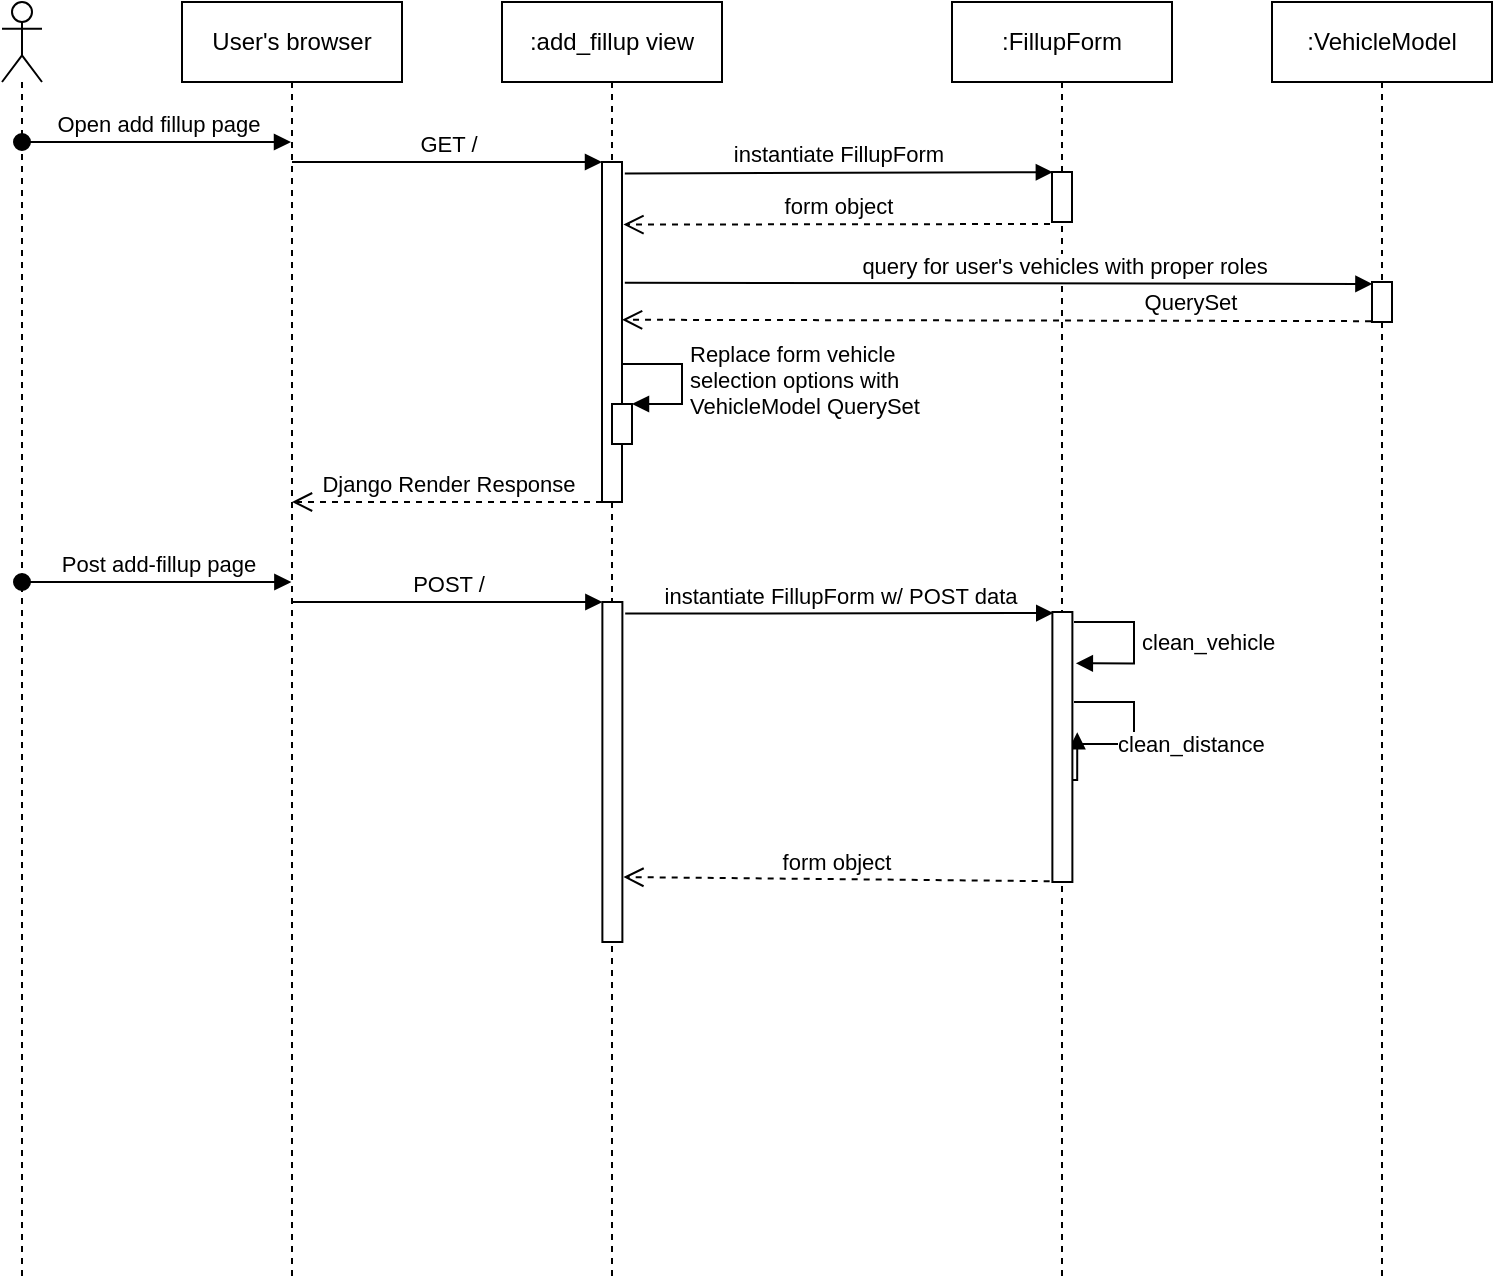 <mxfile version="15.5.9" type="github">
  <diagram id="zq4EDngElbWwZI230A72" name="Page-1">
    <mxGraphModel dx="1211" dy="788" grid="1" gridSize="10" guides="1" tooltips="1" connect="1" arrows="1" fold="1" page="1" pageScale="1" pageWidth="1169" pageHeight="827" math="0" shadow="0">
      <root>
        <mxCell id="0" />
        <mxCell id="1" parent="0" />
        <mxCell id="rrvN5EUfyGgxll58mSvy-3" value=":FillupForm" style="shape=umlLifeline;perimeter=lifelinePerimeter;whiteSpace=wrap;html=1;container=1;collapsible=0;recursiveResize=0;outlineConnect=0;" vertex="1" parent="1">
          <mxGeometry x="585" y="80" width="110" height="640" as="geometry" />
        </mxCell>
        <mxCell id="rrvN5EUfyGgxll58mSvy-9" value="" style="html=1;points=[];perimeter=orthogonalPerimeter;" vertex="1" parent="rrvN5EUfyGgxll58mSvy-3">
          <mxGeometry x="50" y="85" width="10" height="25" as="geometry" />
        </mxCell>
        <mxCell id="rrvN5EUfyGgxll58mSvy-41" value="clean_distance" style="edgeStyle=orthogonalEdgeStyle;html=1;align=left;spacingLeft=2;endArrow=block;rounded=0;entryX=1.243;entryY=0.445;comic=0;entryDx=0;entryDy=0;entryPerimeter=0;" edge="1" parent="rrvN5EUfyGgxll58mSvy-3" target="rrvN5EUfyGgxll58mSvy-29">
          <mxGeometry relative="1" as="geometry">
            <mxPoint x="61.0" y="350" as="sourcePoint" />
            <Array as="points">
              <mxPoint x="91" y="350" />
              <mxPoint x="91" y="371" />
              <mxPoint x="60" y="371" />
              <mxPoint x="60" y="389" />
              <mxPoint x="63" y="389" />
            </Array>
            <mxPoint x="70" y="370" as="targetPoint" />
          </mxGeometry>
        </mxCell>
        <mxCell id="rrvN5EUfyGgxll58mSvy-1" value="User&#39;s browser" style="shape=umlLifeline;perimeter=lifelinePerimeter;whiteSpace=wrap;html=1;container=1;collapsible=0;recursiveResize=0;outlineConnect=0;" vertex="1" parent="1">
          <mxGeometry x="200" y="80" width="110" height="640" as="geometry" />
        </mxCell>
        <mxCell id="rrvN5EUfyGgxll58mSvy-2" value=":add_fillup view" style="shape=umlLifeline;perimeter=lifelinePerimeter;whiteSpace=wrap;html=1;container=1;collapsible=0;recursiveResize=0;outlineConnect=0;" vertex="1" parent="1">
          <mxGeometry x="360" y="80" width="110" height="640" as="geometry" />
        </mxCell>
        <mxCell id="rrvN5EUfyGgxll58mSvy-29" value="" style="html=1;points=[];perimeter=orthogonalPerimeter;" vertex="1" parent="rrvN5EUfyGgxll58mSvy-2">
          <mxGeometry x="275.19" y="305" width="10" height="135" as="geometry" />
        </mxCell>
        <mxCell id="rrvN5EUfyGgxll58mSvy-21" value="Replace form vehicle&lt;br&gt;selection options with&lt;br&gt;VehicleModel QuerySet" style="edgeStyle=orthogonalEdgeStyle;html=1;align=left;spacingLeft=2;endArrow=block;rounded=0;entryX=1;entryY=0;comic=0;" edge="1" target="rrvN5EUfyGgxll58mSvy-20" parent="rrvN5EUfyGgxll58mSvy-2">
          <mxGeometry relative="1" as="geometry">
            <mxPoint x="60" y="181" as="sourcePoint" />
            <Array as="points">
              <mxPoint x="90" y="181" />
              <mxPoint x="90" y="201" />
            </Array>
          </mxGeometry>
        </mxCell>
        <mxCell id="rrvN5EUfyGgxll58mSvy-22" value="" style="html=1;points=[];perimeter=orthogonalPerimeter;" vertex="1" parent="rrvN5EUfyGgxll58mSvy-2">
          <mxGeometry x="50" y="80" width="10" height="170" as="geometry" />
        </mxCell>
        <mxCell id="rrvN5EUfyGgxll58mSvy-25" value="Django Render Response" style="html=1;verticalAlign=bottom;endArrow=open;dashed=1;endSize=8;rounded=0;comic=0;" edge="1" parent="rrvN5EUfyGgxll58mSvy-2" target="rrvN5EUfyGgxll58mSvy-1">
          <mxGeometry relative="1" as="geometry">
            <mxPoint x="50" y="250" as="sourcePoint" />
            <mxPoint x="-30" y="250" as="targetPoint" />
          </mxGeometry>
        </mxCell>
        <mxCell id="rrvN5EUfyGgxll58mSvy-27" value="" style="html=1;points=[];perimeter=orthogonalPerimeter;" vertex="1" parent="rrvN5EUfyGgxll58mSvy-2">
          <mxGeometry x="50.19" y="300" width="10" height="170" as="geometry" />
        </mxCell>
        <mxCell id="rrvN5EUfyGgxll58mSvy-31" value="Post add-fillup page" style="html=1;verticalAlign=bottom;startArrow=oval;startFill=1;endArrow=block;startSize=8;rounded=0;" edge="1" parent="rrvN5EUfyGgxll58mSvy-2">
          <mxGeometry width="60" relative="1" as="geometry">
            <mxPoint x="-240.0" y="290" as="sourcePoint" />
            <mxPoint x="-105.31" y="290" as="targetPoint" />
            <Array as="points">
              <mxPoint x="-179.81" y="290" />
            </Array>
          </mxGeometry>
        </mxCell>
        <mxCell id="rrvN5EUfyGgxll58mSvy-32" value="POST /" style="html=1;verticalAlign=bottom;endArrow=block;rounded=0;" edge="1" parent="rrvN5EUfyGgxll58mSvy-2">
          <mxGeometry width="80" relative="1" as="geometry">
            <mxPoint x="-105.0" y="300" as="sourcePoint" />
            <mxPoint x="50.19" y="300" as="targetPoint" />
            <Array as="points">
              <mxPoint x="10.19" y="300" />
            </Array>
          </mxGeometry>
        </mxCell>
        <mxCell id="rrvN5EUfyGgxll58mSvy-33" value="instantiate FillupForm w/ POST data" style="html=1;verticalAlign=bottom;endArrow=block;rounded=0;entryX=0.043;entryY=0.004;entryDx=0;entryDy=0;entryPerimeter=0;bendable=0;comic=0;exitX=1.141;exitY=0.034;exitDx=0;exitDy=0;exitPerimeter=0;" edge="1" parent="rrvN5EUfyGgxll58mSvy-2" source="rrvN5EUfyGgxll58mSvy-27" target="rrvN5EUfyGgxll58mSvy-29">
          <mxGeometry width="80" relative="1" as="geometry">
            <mxPoint x="60.91" y="305.2" as="sourcePoint" />
            <mxPoint x="150.19" y="430" as="targetPoint" />
          </mxGeometry>
        </mxCell>
        <mxCell id="rrvN5EUfyGgxll58mSvy-34" value="form object" style="html=1;verticalAlign=bottom;endArrow=open;dashed=1;endSize=8;rounded=0;exitX=-0.136;exitY=0.997;exitDx=0;exitDy=0;exitPerimeter=0;entryX=1.053;entryY=0.809;entryDx=0;entryDy=0;entryPerimeter=0;" edge="1" parent="rrvN5EUfyGgxll58mSvy-2" source="rrvN5EUfyGgxll58mSvy-29" target="rrvN5EUfyGgxll58mSvy-27">
          <mxGeometry relative="1" as="geometry">
            <mxPoint x="150.19" y="430" as="sourcePoint" />
            <mxPoint x="65.74" y="330.6" as="targetPoint" />
          </mxGeometry>
        </mxCell>
        <mxCell id="rrvN5EUfyGgxll58mSvy-4" value=":VehicleModel" style="shape=umlLifeline;perimeter=lifelinePerimeter;whiteSpace=wrap;html=1;container=1;collapsible=0;recursiveResize=0;outlineConnect=0;" vertex="1" parent="1">
          <mxGeometry x="745" y="80" width="110" height="640" as="geometry" />
        </mxCell>
        <mxCell id="rrvN5EUfyGgxll58mSvy-13" value="" style="html=1;points=[];perimeter=orthogonalPerimeter;recursiveResize=0;dropTarget=1;container=0;fixDash=0;" vertex="1" parent="rrvN5EUfyGgxll58mSvy-4">
          <mxGeometry x="50" y="140" width="10" height="20" as="geometry" />
        </mxCell>
        <mxCell id="rrvN5EUfyGgxll58mSvy-5" value="Open add fillup page" style="html=1;verticalAlign=bottom;startArrow=oval;startFill=1;endArrow=block;startSize=8;rounded=0;" edge="1" parent="1" source="rrvN5EUfyGgxll58mSvy-24" target="rrvN5EUfyGgxll58mSvy-1">
          <mxGeometry width="60" relative="1" as="geometry">
            <mxPoint x="120" y="150" as="sourcePoint" />
            <mxPoint x="244.95" y="149.84" as="targetPoint" />
            <Array as="points">
              <mxPoint x="180" y="150" />
            </Array>
          </mxGeometry>
        </mxCell>
        <mxCell id="rrvN5EUfyGgxll58mSvy-6" value="GET /" style="html=1;verticalAlign=bottom;endArrow=block;rounded=0;" edge="1" parent="1" source="rrvN5EUfyGgxll58mSvy-1">
          <mxGeometry width="80" relative="1" as="geometry">
            <mxPoint x="255.9" y="160.32" as="sourcePoint" />
            <mxPoint x="410" y="160" as="targetPoint" />
            <Array as="points">
              <mxPoint x="370" y="160" />
            </Array>
          </mxGeometry>
        </mxCell>
        <mxCell id="rrvN5EUfyGgxll58mSvy-10" value="instantiate FillupForm" style="html=1;verticalAlign=bottom;endArrow=block;rounded=0;entryX=0.043;entryY=0.004;entryDx=0;entryDy=0;entryPerimeter=0;bendable=0;comic=0;exitX=1.141;exitY=0.034;exitDx=0;exitDy=0;exitPerimeter=0;" edge="1" parent="1" source="rrvN5EUfyGgxll58mSvy-22" target="rrvN5EUfyGgxll58mSvy-9">
          <mxGeometry width="80" relative="1" as="geometry">
            <mxPoint x="420.72" y="165.2" as="sourcePoint" />
            <mxPoint x="510" y="290" as="targetPoint" />
          </mxGeometry>
        </mxCell>
        <mxCell id="rrvN5EUfyGgxll58mSvy-11" value="form object" style="html=1;verticalAlign=bottom;endArrow=open;dashed=1;endSize=8;rounded=0;exitX=-0.1;exitY=1.04;exitDx=0;exitDy=0;exitPerimeter=0;entryX=1.072;entryY=0.184;entryDx=0;entryDy=0;entryPerimeter=0;" edge="1" parent="1" source="rrvN5EUfyGgxll58mSvy-9" target="rrvN5EUfyGgxll58mSvy-22">
          <mxGeometry relative="1" as="geometry">
            <mxPoint x="510" y="290" as="sourcePoint" />
            <mxPoint x="425.55" y="190.6" as="targetPoint" />
          </mxGeometry>
        </mxCell>
        <mxCell id="rrvN5EUfyGgxll58mSvy-14" value="query for user&#39;s vehicles with proper roles" style="html=1;verticalAlign=bottom;endArrow=block;entryX=0.021;entryY=0.048;rounded=0;exitX=1.141;exitY=0.355;exitDx=0;exitDy=0;exitPerimeter=0;entryDx=0;entryDy=0;entryPerimeter=0;" edge="1" target="rrvN5EUfyGgxll58mSvy-13" parent="1" source="rrvN5EUfyGgxll58mSvy-22">
          <mxGeometry x="0.175" relative="1" as="geometry">
            <mxPoint x="420.72" y="210" as="sourcePoint" />
            <mxPoint as="offset" />
          </mxGeometry>
        </mxCell>
        <mxCell id="rrvN5EUfyGgxll58mSvy-15" value="QuerySet" style="html=1;verticalAlign=bottom;endArrow=open;dashed=1;endSize=8;rounded=0;entryX=1.003;entryY=0.464;entryDx=0;entryDy=0;entryPerimeter=0;exitX=-0.048;exitY=0.979;exitDx=0;exitDy=0;exitPerimeter=0;" edge="1" source="rrvN5EUfyGgxll58mSvy-13" parent="1" target="rrvN5EUfyGgxll58mSvy-22">
          <mxGeometry x="-0.516" relative="1" as="geometry">
            <mxPoint x="460" y="229" as="targetPoint" />
            <mxPoint x="790" y="239" as="sourcePoint" />
            <mxPoint as="offset" />
          </mxGeometry>
        </mxCell>
        <mxCell id="rrvN5EUfyGgxll58mSvy-20" value="" style="html=1;points=[];perimeter=orthogonalPerimeter;" vertex="1" parent="1">
          <mxGeometry x="415" y="281" width="10" height="20" as="geometry" />
        </mxCell>
        <mxCell id="rrvN5EUfyGgxll58mSvy-24" value="" style="shape=umlLifeline;participant=umlActor;perimeter=lifelinePerimeter;whiteSpace=wrap;html=1;container=1;collapsible=0;recursiveResize=0;verticalAlign=top;spacingTop=36;outlineConnect=0;" vertex="1" parent="1">
          <mxGeometry x="110" y="80" width="20" height="640" as="geometry" />
        </mxCell>
        <mxCell id="rrvN5EUfyGgxll58mSvy-39" value="clean_vehicle" style="edgeStyle=orthogonalEdgeStyle;html=1;align=left;spacingLeft=2;endArrow=block;rounded=0;entryX=1.174;entryY=0.19;comic=0;entryDx=0;entryDy=0;entryPerimeter=0;" edge="1" target="rrvN5EUfyGgxll58mSvy-29" parent="1">
          <mxGeometry relative="1" as="geometry">
            <mxPoint x="646" y="390" as="sourcePoint" />
            <Array as="points">
              <mxPoint x="676" y="390" />
              <mxPoint x="676" y="411" />
            </Array>
            <mxPoint x="651.0" y="410" as="targetPoint" />
          </mxGeometry>
        </mxCell>
      </root>
    </mxGraphModel>
  </diagram>
</mxfile>
